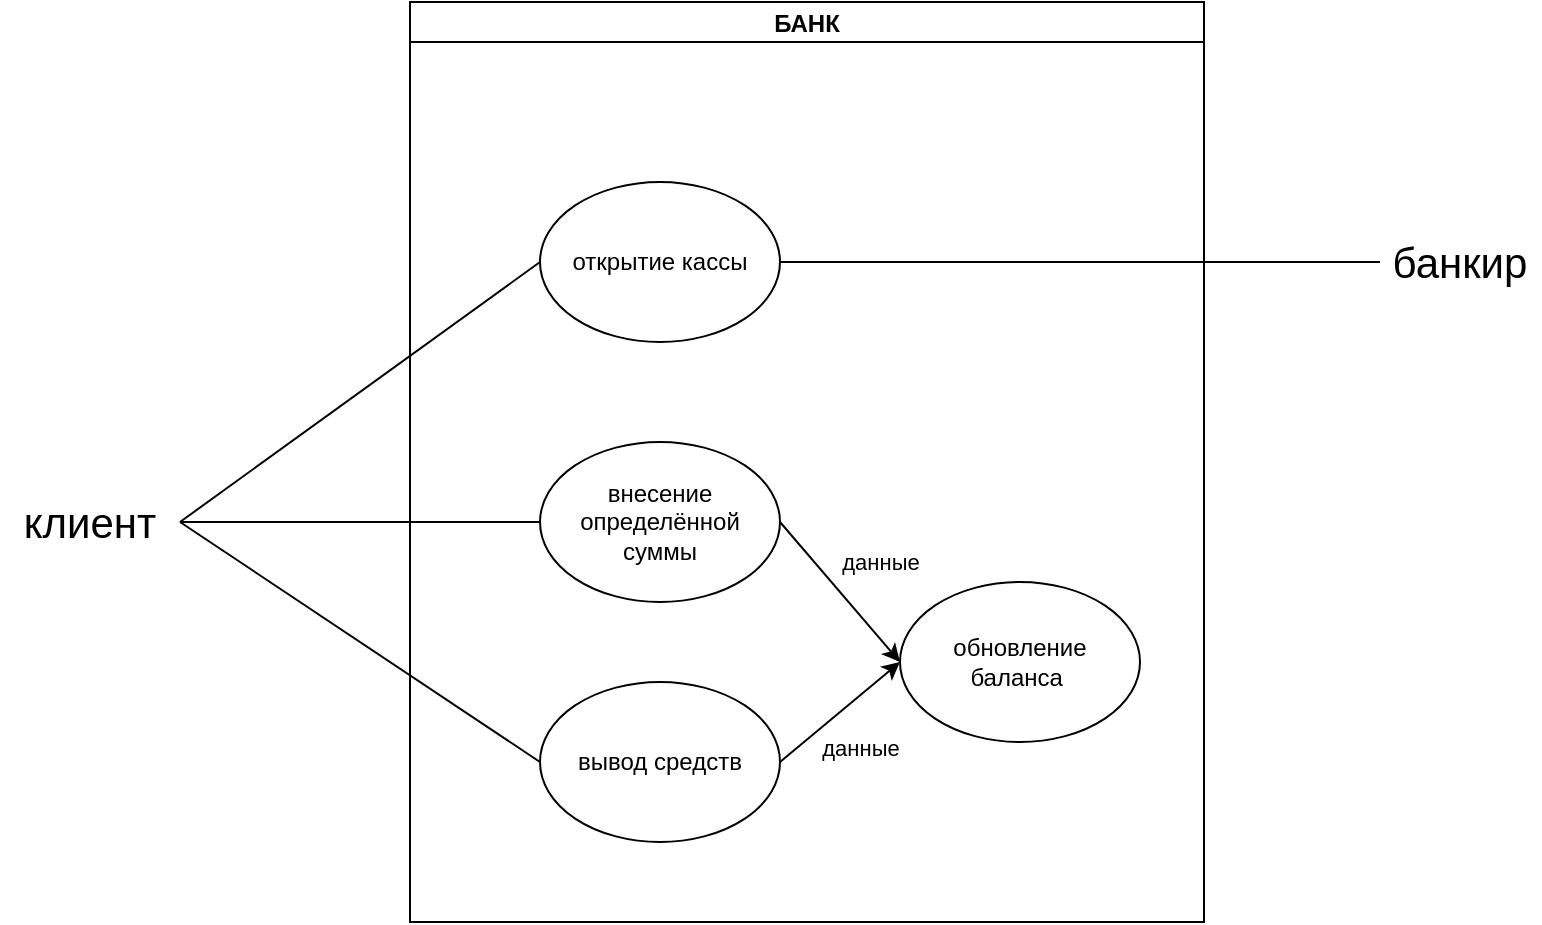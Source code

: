 <mxfile version="24.8.1">
  <diagram name="Страница — 1" id="2cmnPprDYmq8RlvPUd68">
    <mxGraphModel dx="1205" dy="688" grid="1" gridSize="10" guides="1" tooltips="1" connect="1" arrows="1" fold="1" page="1" pageScale="1" pageWidth="827" pageHeight="1169" math="0" shadow="0">
      <root>
        <mxCell id="0" />
        <mxCell id="1" parent="0" />
        <mxCell id="3sdHxqBXZNEpG7V6tx6w-4" value="БАНК" style="swimlane;startSize=20;" vertex="1" parent="1">
          <mxGeometry x="215" y="180" width="397" height="460" as="geometry">
            <mxRectangle x="215" y="180" width="50" height="40" as="alternateBounds" />
          </mxGeometry>
        </mxCell>
        <mxCell id="3sdHxqBXZNEpG7V6tx6w-6" value="открытие кассы" style="ellipse;whiteSpace=wrap;html=1;" vertex="1" parent="3sdHxqBXZNEpG7V6tx6w-4">
          <mxGeometry x="65" y="90" width="120" height="80" as="geometry" />
        </mxCell>
        <mxCell id="3sdHxqBXZNEpG7V6tx6w-12" value="внесение определённой суммы" style="ellipse;whiteSpace=wrap;html=1;" vertex="1" parent="3sdHxqBXZNEpG7V6tx6w-4">
          <mxGeometry x="65" y="220" width="120" height="80" as="geometry" />
        </mxCell>
        <mxCell id="3sdHxqBXZNEpG7V6tx6w-14" value="вывод средств" style="ellipse;whiteSpace=wrap;html=1;" vertex="1" parent="3sdHxqBXZNEpG7V6tx6w-4">
          <mxGeometry x="65" y="340" width="120" height="80" as="geometry" />
        </mxCell>
        <mxCell id="3sdHxqBXZNEpG7V6tx6w-15" value="обновление баланса&amp;nbsp;" style="ellipse;whiteSpace=wrap;html=1;" vertex="1" parent="3sdHxqBXZNEpG7V6tx6w-4">
          <mxGeometry x="245" y="290" width="120" height="80" as="geometry" />
        </mxCell>
        <mxCell id="3sdHxqBXZNEpG7V6tx6w-22" value="данные" style="endArrow=classic;html=1;rounded=0;exitX=1;exitY=0.5;exitDx=0;exitDy=0;entryX=0;entryY=0.5;entryDx=0;entryDy=0;verticalAlign=bottom;" edge="1" parent="3sdHxqBXZNEpG7V6tx6w-4" source="3sdHxqBXZNEpG7V6tx6w-12" target="3sdHxqBXZNEpG7V6tx6w-15">
          <mxGeometry x="0.2" y="18" width="50" height="50" relative="1" as="geometry">
            <mxPoint x="235" y="240" as="sourcePoint" />
            <mxPoint x="285" y="190" as="targetPoint" />
            <mxPoint y="-1" as="offset" />
          </mxGeometry>
        </mxCell>
        <mxCell id="3sdHxqBXZNEpG7V6tx6w-23" value="данные" style="endArrow=classic;html=1;rounded=0;exitX=1;exitY=0.5;exitDx=0;exitDy=0;entryX=0;entryY=0.5;entryDx=0;entryDy=0;verticalAlign=top;" edge="1" parent="3sdHxqBXZNEpG7V6tx6w-4" source="3sdHxqBXZNEpG7V6tx6w-14" target="3sdHxqBXZNEpG7V6tx6w-15">
          <mxGeometry x="0.115" y="-10" width="50" height="50" relative="1" as="geometry">
            <mxPoint x="215" y="370" as="sourcePoint" />
            <mxPoint x="275" y="440" as="targetPoint" />
            <mxPoint as="offset" />
          </mxGeometry>
        </mxCell>
        <mxCell id="3sdHxqBXZNEpG7V6tx6w-7" value="&lt;font style=&quot;font-size: 21px;&quot;&gt;банкир&lt;/font&gt;" style="text;html=1;align=center;verticalAlign=middle;whiteSpace=wrap;rounded=0;" vertex="1" parent="1">
          <mxGeometry x="700" y="290" width="80" height="40" as="geometry" />
        </mxCell>
        <mxCell id="3sdHxqBXZNEpG7V6tx6w-8" value="" style="endArrow=none;html=1;rounded=0;entryX=0;entryY=0.5;entryDx=0;entryDy=0;exitX=1;exitY=0.5;exitDx=0;exitDy=0;" edge="1" parent="1" source="3sdHxqBXZNEpG7V6tx6w-6" target="3sdHxqBXZNEpG7V6tx6w-7">
          <mxGeometry width="50" height="50" relative="1" as="geometry">
            <mxPoint x="480" y="340" as="sourcePoint" />
            <mxPoint x="530" y="290" as="targetPoint" />
          </mxGeometry>
        </mxCell>
        <mxCell id="3sdHxqBXZNEpG7V6tx6w-10" value="&lt;font style=&quot;font-size: 21px;&quot;&gt;клиент&lt;/font&gt;" style="text;html=1;align=center;verticalAlign=middle;whiteSpace=wrap;rounded=0;" vertex="1" parent="1">
          <mxGeometry x="10" y="425" width="90" height="30" as="geometry" />
        </mxCell>
        <mxCell id="3sdHxqBXZNEpG7V6tx6w-11" value="" style="endArrow=none;html=1;rounded=0;entryX=0;entryY=0.5;entryDx=0;entryDy=0;exitX=1;exitY=0.5;exitDx=0;exitDy=0;" edge="1" parent="1" source="3sdHxqBXZNEpG7V6tx6w-10" target="3sdHxqBXZNEpG7V6tx6w-6">
          <mxGeometry width="50" height="50" relative="1" as="geometry">
            <mxPoint x="130" y="390" as="sourcePoint" />
            <mxPoint x="180" y="340" as="targetPoint" />
          </mxGeometry>
        </mxCell>
        <mxCell id="3sdHxqBXZNEpG7V6tx6w-13" value="" style="endArrow=none;html=1;rounded=0;entryX=0;entryY=0.5;entryDx=0;entryDy=0;exitX=1;exitY=0.5;exitDx=0;exitDy=0;" edge="1" parent="1" source="3sdHxqBXZNEpG7V6tx6w-10" target="3sdHxqBXZNEpG7V6tx6w-12">
          <mxGeometry width="50" height="50" relative="1" as="geometry">
            <mxPoint x="120" y="425" as="sourcePoint" />
            <mxPoint x="290" y="320" as="targetPoint" />
          </mxGeometry>
        </mxCell>
        <mxCell id="3sdHxqBXZNEpG7V6tx6w-16" value="" style="endArrow=none;html=1;rounded=0;entryX=0;entryY=0.5;entryDx=0;entryDy=0;exitX=1;exitY=0.5;exitDx=0;exitDy=0;" edge="1" parent="1" source="3sdHxqBXZNEpG7V6tx6w-10" target="3sdHxqBXZNEpG7V6tx6w-14">
          <mxGeometry width="50" height="50" relative="1" as="geometry">
            <mxPoint x="110" y="450" as="sourcePoint" />
            <mxPoint x="290" y="450" as="targetPoint" />
          </mxGeometry>
        </mxCell>
      </root>
    </mxGraphModel>
  </diagram>
</mxfile>
